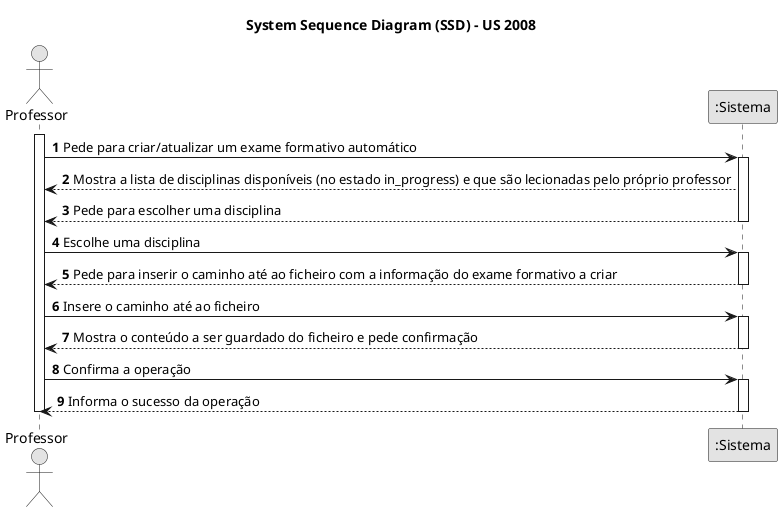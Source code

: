 @startuml
skinparam monochrome true
skinparam packageStyle rectangle
skinparam shadowing false

title System Sequence Diagram (SSD) - US 2008
autonumber

actor "Professor" as Teacher
participant ":Sistema" as Sistema

activate Teacher

    Teacher -> Sistema : Pede para criar/atualizar um exame formativo automático
    activate Sistema
        Sistema --> Teacher : Mostra a lista de disciplinas disponíveis (no estado in_progress) e que são lecionadas pelo próprio professor
        Sistema --> Teacher : Pede para escolher uma disciplina
    deactivate Sistema

    Teacher -> Sistema : Escolhe uma disciplina
    activate Sistema
        Sistema --> Teacher : Pede para inserir o caminho até ao ficheiro com a informação do exame formativo a criar
    deactivate Sistema

    Teacher -> Sistema : Insere o caminho até ao ficheiro
    activate Sistema
        Sistema --> Teacher : Mostra o conteúdo a ser guardado do ficheiro e pede confirmação
    deactivate Sistema

    Teacher -> Sistema : Confirma a operação
    activate Sistema
        Sistema --> Teacher : Informa o sucesso da operação
    deactivate Sistema
deactivate Teacher

@enduml